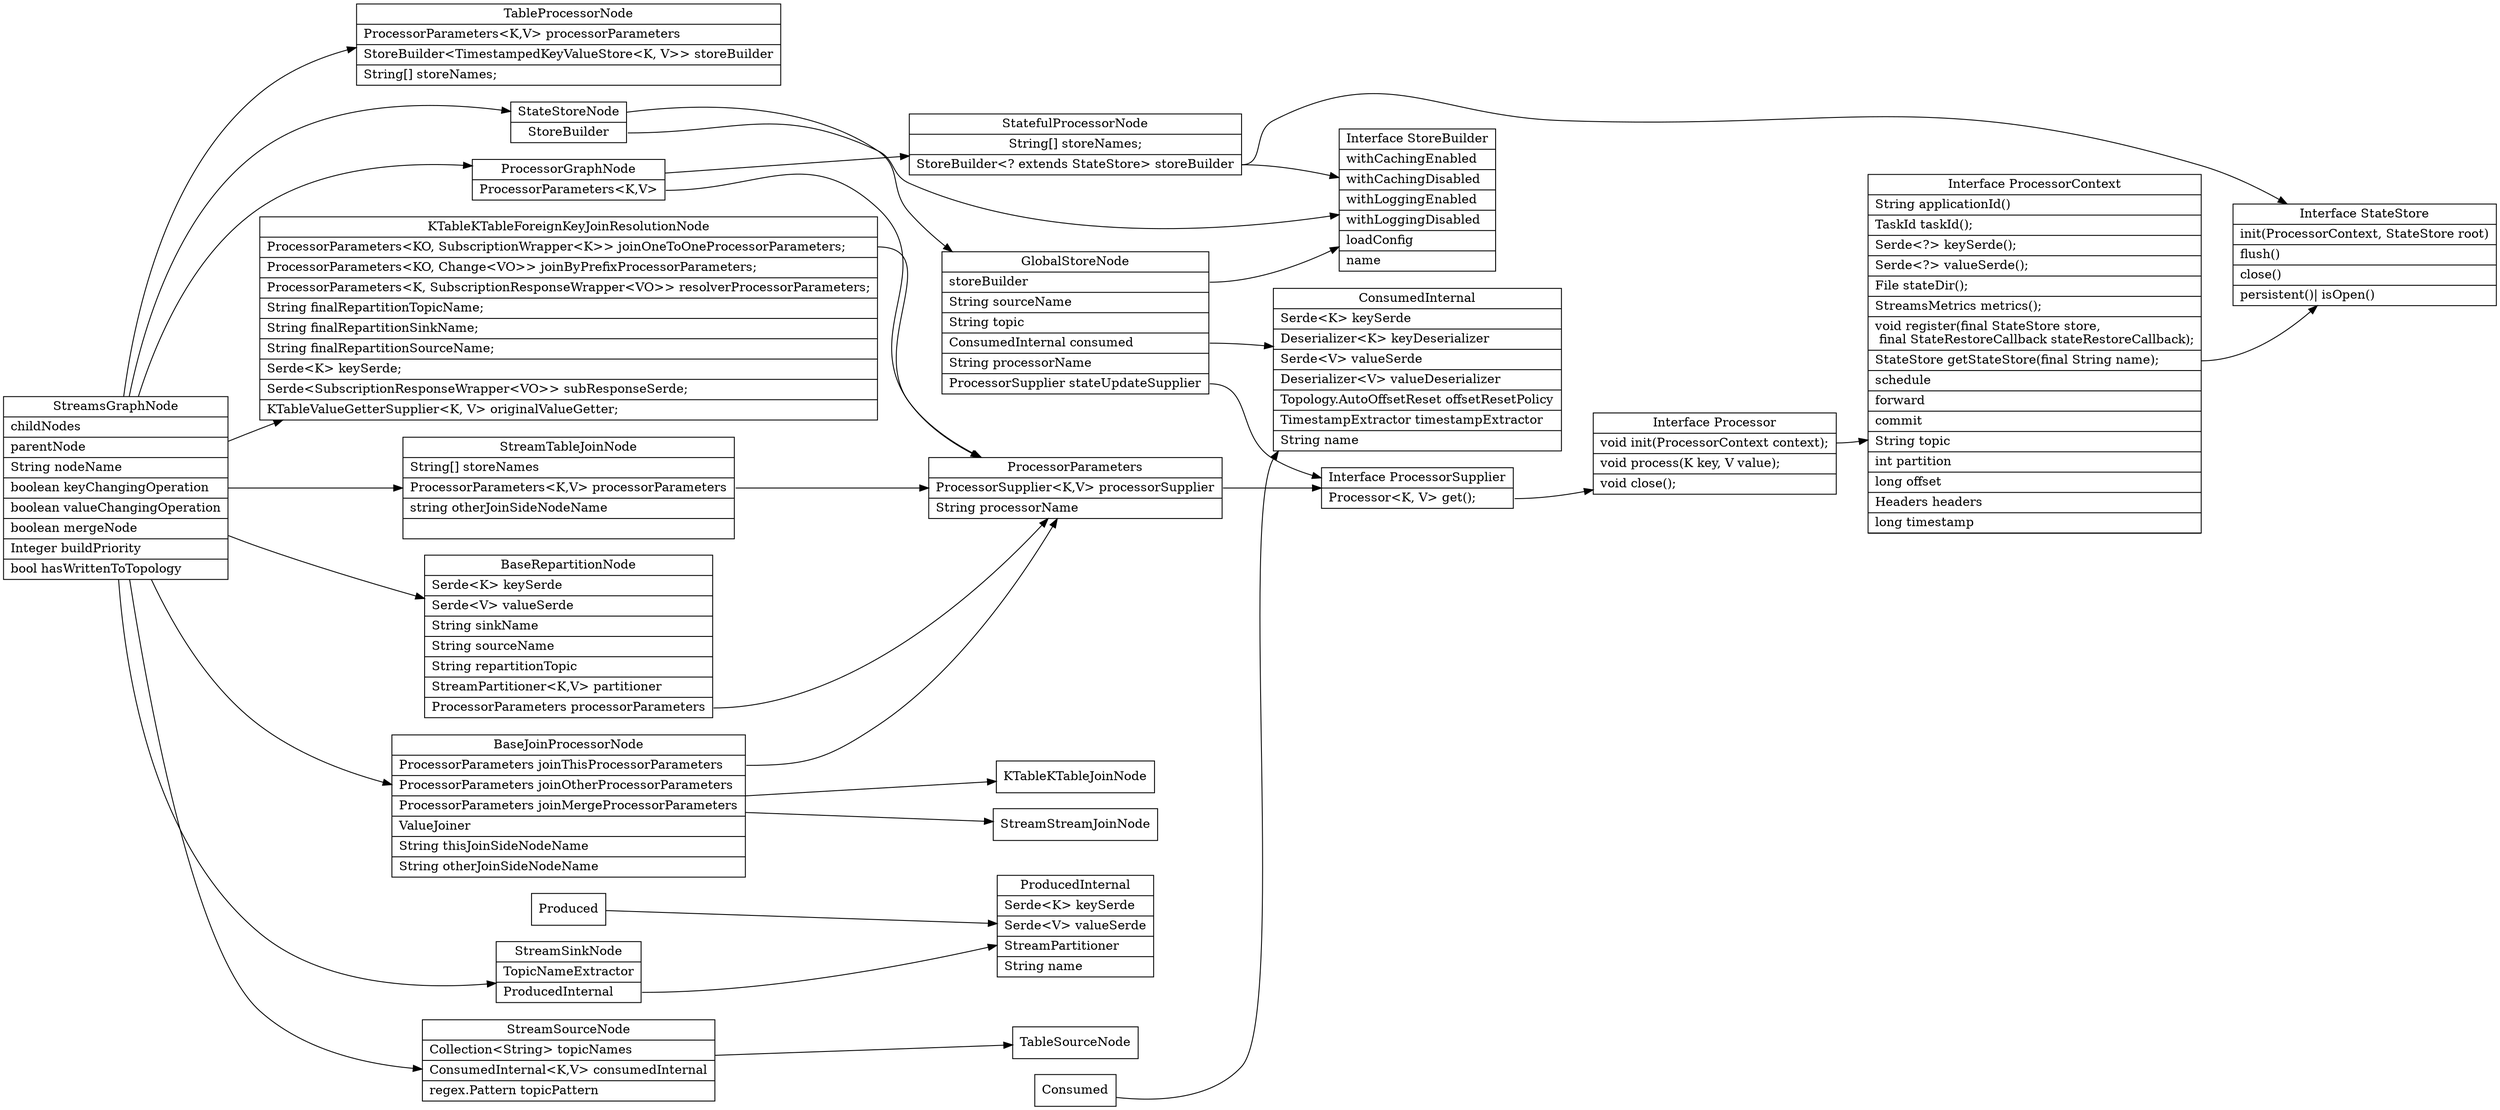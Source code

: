 digraph stream_graph_node {
  node[shape=box;];
  newrank=true;
  rankdir=LR;
  GlobalStoreNode[shape="record";
    label="{{
      GlobalStoreNode|
        <sb> storeBuilder\l|
        String sourceName\l|
        String topic\l|
        <ci> ConsumedInternal consumed\l|
        String processorName \l|
        <ps> ProcessorSupplier stateUpdateSupplier\l
    }}";
  ];
  StateStoreNode[shape="record";
    label="{{
      StateStoreNode|
        <sb> StoreBuilder
    }}";
  ];
  StoreBuilder[shape="record";
    label="{{
      Interface StoreBuilder|
        withCachingEnabled\l|
        withCachingDisabled\l|
        withLoggingEnabled\l|
        withLoggingDisabled\l|
        loadConfig\l|
        name\l
    }}";
  ];
  ProcessorGraphNode[shape="record";
    label="{{
      ProcessorGraphNode|
        <pp> ProcessorParameters\<K,V\>
    }}";
  ];
  ProcessorParameters[shape="record";
    label="{{
      ProcessorParameters|
        <ps> ProcessorSupplier\<K,V\> processorSupplier\l|
        String processorName\l
    }}";
  ];
  ProcessorSupplier[shape="record";
    label="{{
      Interface ProcessorSupplier|
        <p> Processor\<K, V\> get();\l
    }}";
  ];
  Processor[shape="record";
    label="{{
      Interface Processor|
        <pc> void init(ProcessorContext context);\l|
        void process(K key, V value);\l|
        void close();\l
    }}";
  ];
  StateStore[shape="record";
    label="{{
      Interface StateStore|
      init(ProcessorContext, StateStore root)\l|
      flush()\l|
      close()\l|
      persistent()\|
      isOpen()\l
    }}";
  ];
  ProcessorContext[shape="record";
    label="{{
      Interface ProcessorContext|
        String applicationId()\l|
        TaskId taskId();\l|
        Serde\<?\> keySerde();\l|
        Serde\<?\> valueSerde();\l|
        File stateDir();\l|
        StreamsMetrics metrics();\l|
        void register(final StateStore store,\l
                  final StateRestoreCallback stateRestoreCallback);\l|
                  
        <store> StateStore getStateStore(final String name);\l|
        schedule\l|
        forward\l|
        commit\l|
        String topic \l|
        int partition\l|
        long offset \l|
        Headers headers\l|
        long timestamp\l|
        Map<String, Object> appConfigs\l|
        Map<String, Object> appConfigsWithPrefix\l
    }}";
  ];
  StreamsGraphNode[shape="record";
    label="{{
      StreamsGraphNode|
        childNodes\l|
        parentNode\l|
        String nodeName\l|
        boolean keyChangingOperation\l|
        boolean valueChangingOperation\l|
        boolean mergeNode\l|
        Integer buildPriority\l|
        bool hasWrittenToTopology \l
    }}";
  ];
  StatefulProcessorNode[shape="record";
    label="{{
      StatefulProcessorNode|
        String[] storeNames;|
        <sb> StoreBuilder\<? extends StateStore\> storeBuilder\l
    }}";
  ];
  StreamSinkNode[shape="record";
    label="{{
      StreamSinkNode|
        TopicNameExtractor\l|
        <pi> ProducedInternal\l
    }}";
  ];
  StreamSourceNode[shape="record";
    label="{{
      StreamSourceNode|
      Collection\<String\> topicNames\l|
      ConsumedInternal\<K,V\> consumedInternal\l|
      regex.Pattern topicPattern\l
    }}";
  ];
  TableProcessorNode[shape="record";
    label="{{
      TableProcessorNode|
        ProcessorParameters\<K,V\> processorParameters\l|
        StoreBuilder\<TimestampedKeyValueStore\<K, V\>\> storeBuilder\l|
        String[] storeNames;\l
    }}";
  ];
  StreamTableJoinNode[shape="record";
    label="{{
      StreamTableJoinNode|
        String[] storeNames\l|
        <pp> ProcessorParameters\<K,V\> processorParameters\l|
        string otherJoinSideNodeName\l|
    }}";
  ];
  BaseRepartitionNode[
    shape="record";
    label="{{
      BaseRepartitionNode|
      Serde\<K\> keySerde\l|
      Serde\<V\> valueSerde\l|
      String sinkName\l|
      String sourceName\l|
      String repartitionTopic\l|
      StreamPartitioner\<K,V\> partitioner\l|
      <pp> ProcessorParameters processorParameters\l
    }}";
  ];
  BaseJoinProcessorNode[
    shape="record";
    label="{{
      BaseJoinProcessorNode|
      <pp> ProcessorParameters joinThisProcessorParameters\l|
      ProcessorParameters joinOtherProcessorParameters\l|
      ProcessorParameters joinMergeProcessorParameters\l|
      ValueJoiner \l|
      String thisJoinSideNodeName\l|
      String otherJoinSideNodeName\l
    }}";
  ];
  KTableKTableForeignKeyJoinResolutionNode[
    shape="record";
    label="{{
      KTableKTableForeignKeyJoinResolutionNode|
      <pp> ProcessorParameters\<KO, SubscriptionWrapper\<K\>\> joinOneToOneProcessorParameters;\l|
      ProcessorParameters\<KO, Change\<VO\>\> joinByPrefixProcessorParameters;\l|
      ProcessorParameters\<K, SubscriptionResponseWrapper\<VO\>\> resolverProcessorParameters;\l|
      String finalRepartitionTopicName;\l|
      String finalRepartitionSinkName;\l|
      String finalRepartitionSourceName;\l|
      Serde\<K\> keySerde;\l|
      Serde\<SubscriptionResponseWrapper\<VO\>\> subResponseSerde;\l|
      KTableValueGetterSupplier\<K, V\> originalValueGetter;\l
    }}";
  ];
  ProducedInternal[
    shape="record";
    label="{{
      ProducedInternal|
      Serde\<K\> keySerde\l|
      Serde\<V\> valueSerde\l|
      StreamPartitioner\l|
      String name\l
    }}";
  ];
  ConsumedInternal[
    shape="record";
    label="{{
      ConsumedInternal|
      Serde\<K\> keySerde\l|
      Deserializer\<K\> keyDeserializer\l|
      Serde\<V\> valueSerde\l|
      Deserializer\<V\> valueDeserializer\l|
      Topology.AutoOffsetReset offsetResetPolicy\l|
      TimestampExtractor timestampExtractor \l|
      String name\l
    }}";
  ];

  BaseJoinProcessorNode -> {
    StreamStreamJoinNode;
    KTableKTableJoinNode;
  }

  Produced -> ProducedInternal;
  Consumed -> ConsumedInternal;
  StreamSinkNode:pi -> ProducedInternal;

  BaseJoinProcessorNode:pp -> ProcessorParameters;
  KTableKTableForeignKeyJoinResolutionNode:pp -> ProcessorParameters;
  BaseRepartitionNode:pp -> ProcessorParameters;
  StreamTableJoinNode:pp -> ProcessorParameters;
  GlobalStoreNode:sb -> StoreBuilder;
  GlobalStoreNode:ps -> ProcessorSupplier;
  GlobalStoreNode:ci -> ConsumedInternal;
  StatefulProcessorNode:sb -> {StateStore; StoreBuilder}
  ProcessorContext:store -> StateStore;
  ProcessorGraphNode:pp -> ProcessorParameters;
  ProcessorParameters:ps -> ProcessorSupplier;
  ProcessorSupplier:p -> Processor;
  Processor:pc -> ProcessorContext;
  StateStoreNode:sb -> StoreBuilder;
  StreamsGraphNode -> {
    StateStoreNode;
    StreamSinkNode;
    StreamSourceNode;
    TableProcessorNode;
    ProcessorGraphNode;
    StreamTableJoinNode;
    BaseRepartitionNode
    BaseJoinProcessorNode;
    KTableKTableForeignKeyJoinResolutionNode;
  };
  StateStoreNode -> GlobalStoreNode;
  StreamSourceNode -> TableSourceNode;
  ProcessorGraphNode -> StatefulProcessorNode;
}
